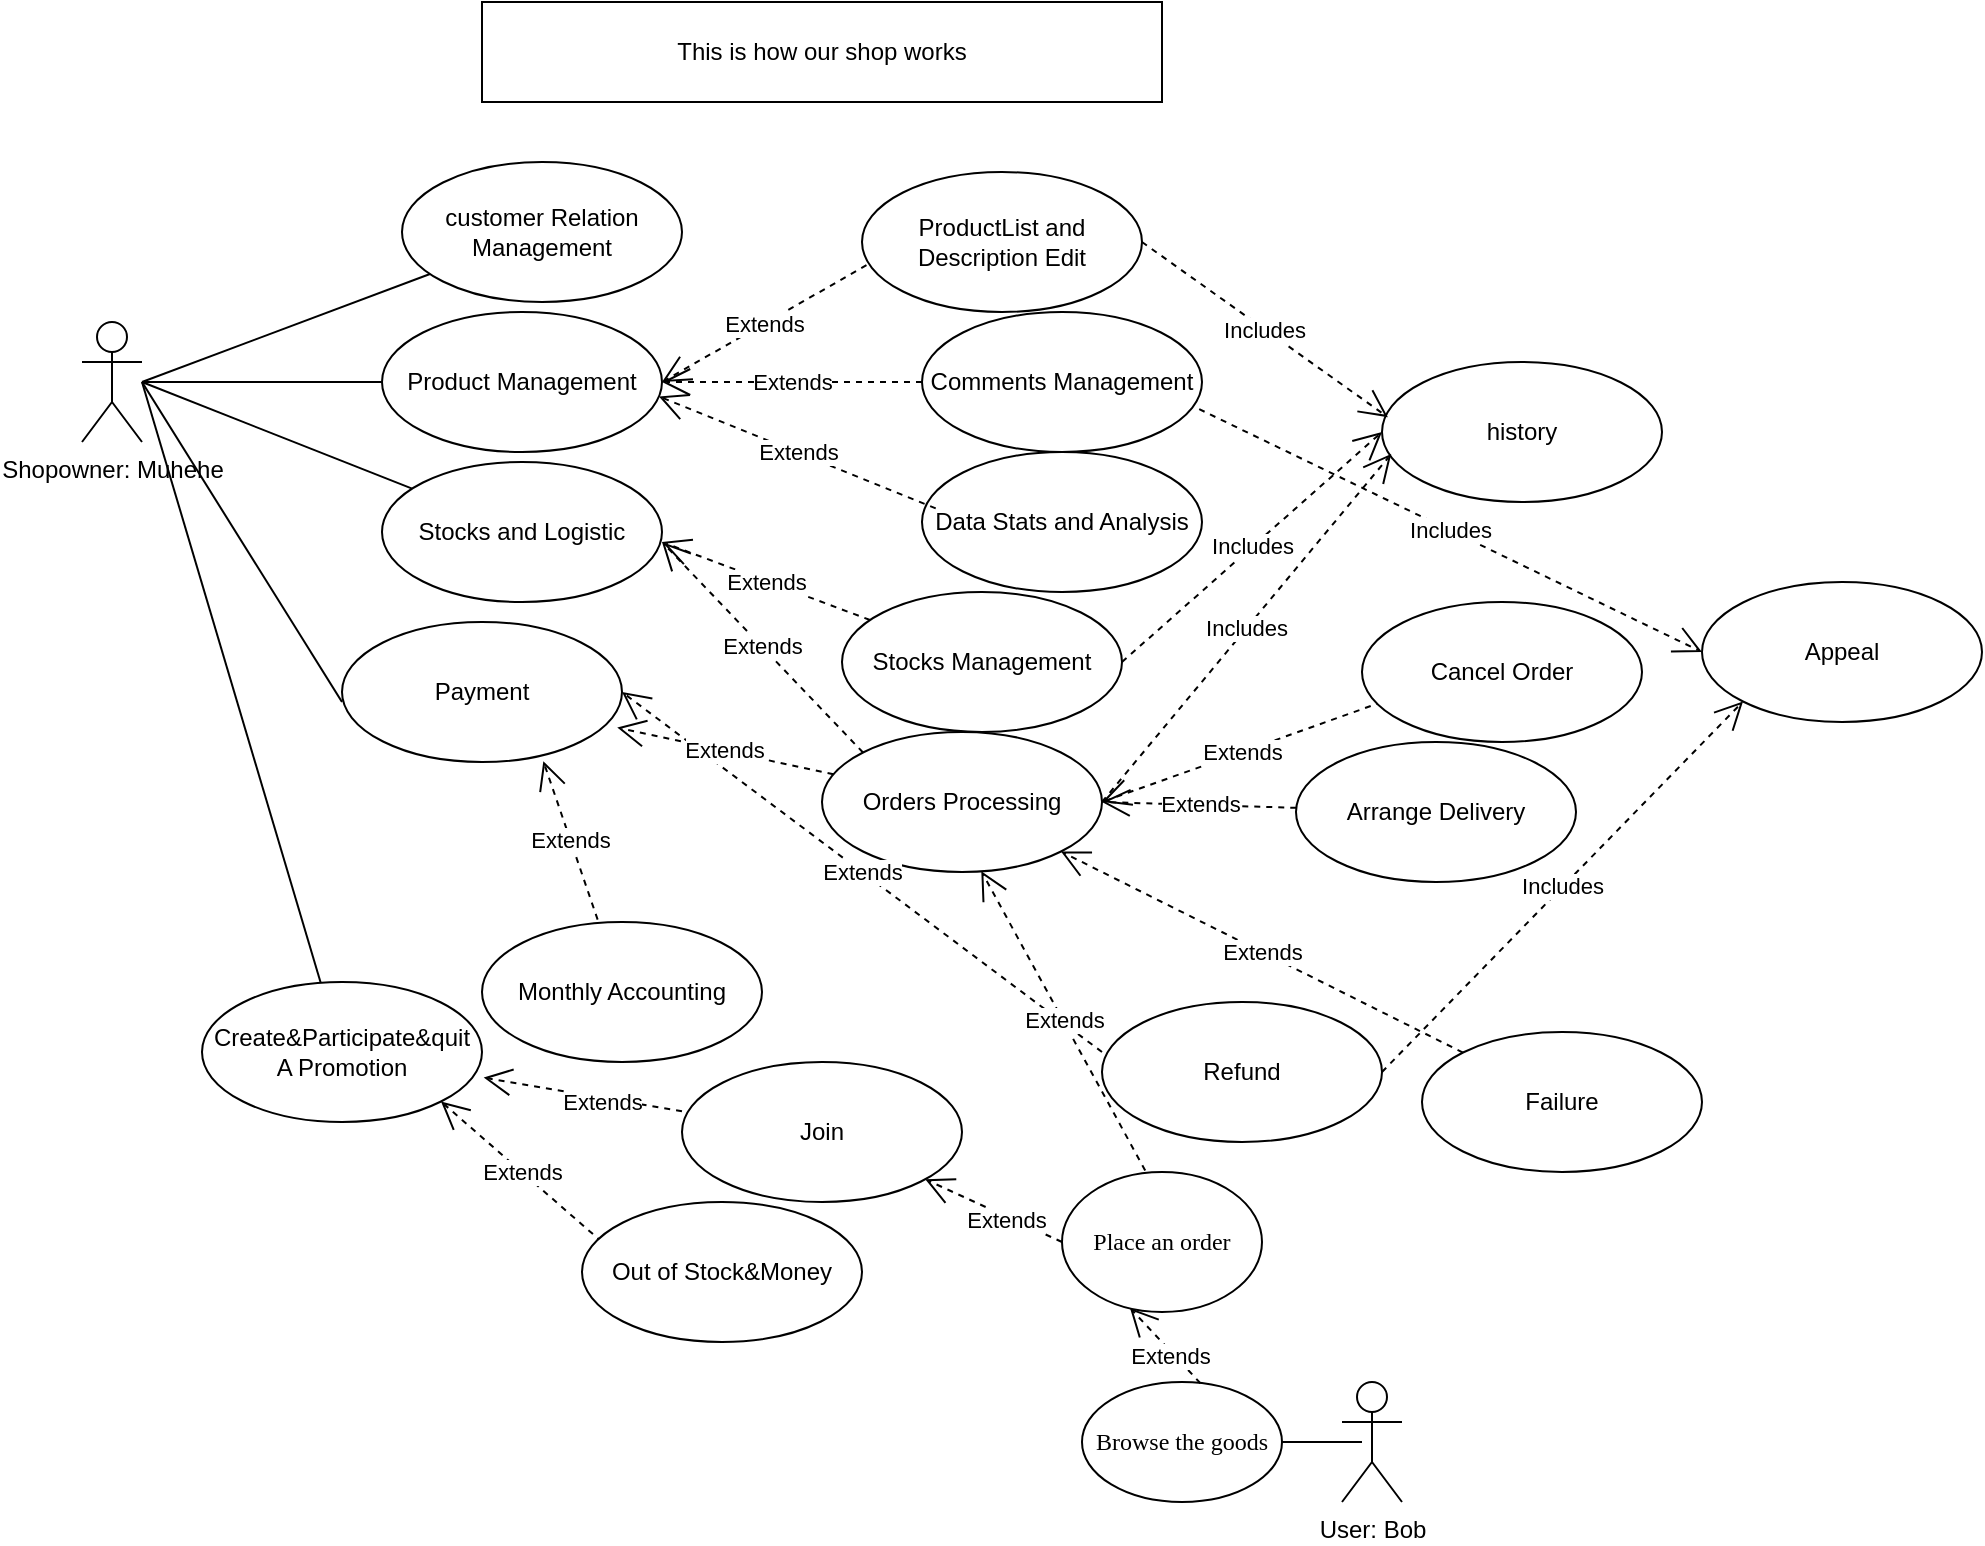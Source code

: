 <?xml version="1.0" encoding="UTF-8"?>
<mxfile version="28.2.3" pages="2">
  <diagram name="第 1 页" id="1vujW_4SudDqKDuMUbj3">
    <mxGraphModel dx="938" dy="666" grid="1" gridSize="10" guides="1" tooltips="1" connect="1" arrows="1" fold="1" page="1" pageScale="1" pageWidth="827" pageHeight="1169" math="0" shadow="0">
      <root>
        <mxCell id="0" />
        <mxCell id="1" parent="0" />
        <mxCell id="YBkzplvRWndX2prBPd3J-1" value="Shopowner: Muhehe" style="shape=umlActor;verticalLabelPosition=bottom;verticalAlign=top;html=1;outlineConnect=0;" parent="1" vertex="1">
          <mxGeometry x="80" y="160" width="30" height="60" as="geometry" />
        </mxCell>
        <mxCell id="YBkzplvRWndX2prBPd3J-2" value="" style="endArrow=none;html=1;rounded=0;" parent="1" source="YBkzplvRWndX2prBPd3J-1" edge="1">
          <mxGeometry width="50" height="50" relative="1" as="geometry">
            <mxPoint x="390" y="340" as="sourcePoint" />
            <mxPoint x="230" y="190" as="targetPoint" />
          </mxGeometry>
        </mxCell>
        <mxCell id="YBkzplvRWndX2prBPd3J-6" value="Product Management" style="ellipse;whiteSpace=wrap;html=1;" parent="1" vertex="1">
          <mxGeometry x="230" y="155" width="140" height="70" as="geometry" />
        </mxCell>
        <mxCell id="YBkzplvRWndX2prBPd3J-8" value="ProductList and Description Edit" style="ellipse;whiteSpace=wrap;html=1;" parent="1" vertex="1">
          <mxGeometry x="470" y="85" width="140" height="70" as="geometry" />
        </mxCell>
        <mxCell id="YBkzplvRWndX2prBPd3J-10" value="Comments Management" style="ellipse;whiteSpace=wrap;html=1;" parent="1" vertex="1">
          <mxGeometry x="500" y="155" width="140" height="70" as="geometry" />
        </mxCell>
        <mxCell id="YBkzplvRWndX2prBPd3J-12" value="Data Stats and Analysis" style="ellipse;whiteSpace=wrap;html=1;" parent="1" vertex="1">
          <mxGeometry x="500" y="225" width="140" height="70" as="geometry" />
        </mxCell>
        <mxCell id="YBkzplvRWndX2prBPd3J-13" value="" style="endArrow=none;html=1;rounded=0;" parent="1" target="YBkzplvRWndX2prBPd3J-15" edge="1">
          <mxGeometry width="50" height="50" relative="1" as="geometry">
            <mxPoint x="110" y="190" as="sourcePoint" />
            <mxPoint x="240" y="290" as="targetPoint" />
          </mxGeometry>
        </mxCell>
        <mxCell id="YBkzplvRWndX2prBPd3J-15" value="customer Relation Management" style="ellipse;whiteSpace=wrap;html=1;" parent="1" vertex="1">
          <mxGeometry x="240" y="80" width="140" height="70" as="geometry" />
        </mxCell>
        <mxCell id="YBkzplvRWndX2prBPd3J-19" value="" style="endArrow=none;html=1;rounded=0;" parent="1" target="YBkzplvRWndX2prBPd3J-20" edge="1">
          <mxGeometry width="50" height="50" relative="1" as="geometry">
            <mxPoint x="110" y="190" as="sourcePoint" />
            <mxPoint x="230" y="300" as="targetPoint" />
          </mxGeometry>
        </mxCell>
        <mxCell id="YBkzplvRWndX2prBPd3J-20" value="Stocks and Logistic" style="ellipse;whiteSpace=wrap;html=1;" parent="1" vertex="1">
          <mxGeometry x="230" y="230" width="140" height="70" as="geometry" />
        </mxCell>
        <mxCell id="YBkzplvRWndX2prBPd3J-23" value="Stocks Management" style="ellipse;whiteSpace=wrap;html=1;" parent="1" vertex="1">
          <mxGeometry x="460" y="295" width="140" height="70" as="geometry" />
        </mxCell>
        <mxCell id="YBkzplvRWndX2prBPd3J-25" value="Orders Processing" style="ellipse;whiteSpace=wrap;html=1;" parent="1" vertex="1">
          <mxGeometry x="450" y="365" width="140" height="70" as="geometry" />
        </mxCell>
        <mxCell id="YBkzplvRWndX2prBPd3J-26" value="Extends" style="endArrow=open;endSize=12;dashed=1;html=1;rounded=0;entryX=1;entryY=0.5;entryDx=0;entryDy=0;" parent="1" target="YBkzplvRWndX2prBPd3J-25" edge="1">
          <mxGeometry width="160" relative="1" as="geometry">
            <mxPoint x="730" y="350" as="sourcePoint" />
            <mxPoint x="770" y="370" as="targetPoint" />
          </mxGeometry>
        </mxCell>
        <mxCell id="YBkzplvRWndX2prBPd3J-27" value="Cancel Order" style="ellipse;whiteSpace=wrap;html=1;" parent="1" vertex="1">
          <mxGeometry x="720" y="300" width="140" height="70" as="geometry" />
        </mxCell>
        <mxCell id="YBkzplvRWndX2prBPd3J-29" value="Arrange Delivery" style="ellipse;whiteSpace=wrap;html=1;" parent="1" vertex="1">
          <mxGeometry x="687" y="370" width="140" height="70" as="geometry" />
        </mxCell>
        <mxCell id="YBkzplvRWndX2prBPd3J-30" value="Payment" style="ellipse;whiteSpace=wrap;html=1;" parent="1" vertex="1">
          <mxGeometry x="210" y="310" width="140" height="70" as="geometry" />
        </mxCell>
        <mxCell id="YBkzplvRWndX2prBPd3J-31" value="" style="endArrow=none;html=1;rounded=0;" parent="1" edge="1">
          <mxGeometry width="50" height="50" relative="1" as="geometry">
            <mxPoint x="110" y="190" as="sourcePoint" />
            <mxPoint x="210" y="350" as="targetPoint" />
          </mxGeometry>
        </mxCell>
        <mxCell id="YBkzplvRWndX2prBPd3J-35" value="Refund" style="ellipse;whiteSpace=wrap;html=1;" parent="1" vertex="1">
          <mxGeometry x="590" y="500" width="140" height="70" as="geometry" />
        </mxCell>
        <mxCell id="YBkzplvRWndX2prBPd3J-36" value="" style="endArrow=none;html=1;rounded=0;entryX=0.43;entryY=0.046;entryDx=0;entryDy=0;entryPerimeter=0;" parent="1" target="YBkzplvRWndX2prBPd3J-38" edge="1">
          <mxGeometry width="50" height="50" relative="1" as="geometry">
            <mxPoint x="110" y="190" as="sourcePoint" />
            <mxPoint x="199.356" y="480.407" as="targetPoint" />
          </mxGeometry>
        </mxCell>
        <mxCell id="YBkzplvRWndX2prBPd3J-38" value="Create&amp;amp;Participate&amp;amp;quit A Promotion" style="ellipse;whiteSpace=wrap;html=1;" parent="1" vertex="1">
          <mxGeometry x="140" y="490" width="140" height="70" as="geometry" />
        </mxCell>
        <mxCell id="YBkzplvRWndX2prBPd3J-42" value="history" style="ellipse;whiteSpace=wrap;html=1;" parent="1" vertex="1">
          <mxGeometry x="730" y="180" width="140" height="70" as="geometry" />
        </mxCell>
        <mxCell id="YBkzplvRWndX2prBPd3J-43" value="Extends" style="endArrow=open;endSize=12;dashed=1;html=1;rounded=0;entryX=0.719;entryY=0.994;entryDx=0;entryDy=0;entryPerimeter=0;exitX=0.413;exitY=-0.017;exitDx=0;exitDy=0;exitPerimeter=0;" parent="1" source="YBkzplvRWndX2prBPd3J-44" target="YBkzplvRWndX2prBPd3J-30" edge="1">
          <mxGeometry width="160" relative="1" as="geometry">
            <mxPoint x="360" y="450" as="sourcePoint" />
            <mxPoint x="360" y="540" as="targetPoint" />
          </mxGeometry>
        </mxCell>
        <mxCell id="YBkzplvRWndX2prBPd3J-44" value="Monthly Accounting" style="ellipse;whiteSpace=wrap;html=1;" parent="1" vertex="1">
          <mxGeometry x="280" y="460" width="140" height="70" as="geometry" />
        </mxCell>
        <mxCell id="YBkzplvRWndX2prBPd3J-45" value="Extends" style="endArrow=open;endSize=12;dashed=1;html=1;rounded=0;exitX=0;exitY=0.357;exitDx=0;exitDy=0;exitPerimeter=0;" parent="1" source="YBkzplvRWndX2prBPd3J-35" edge="1">
          <mxGeometry width="160" relative="1" as="geometry">
            <mxPoint x="489" y="450" as="sourcePoint" />
            <mxPoint x="350" y="345" as="targetPoint" />
          </mxGeometry>
        </mxCell>
        <mxCell id="YBkzplvRWndX2prBPd3J-47" value="Extends" style="endArrow=open;endSize=12;dashed=1;html=1;rounded=0;entryX=1;entryY=0.5;entryDx=0;entryDy=0;" parent="1" source="YBkzplvRWndX2prBPd3J-29" target="YBkzplvRWndX2prBPd3J-25" edge="1">
          <mxGeometry width="160" relative="1" as="geometry">
            <mxPoint x="779" y="470" as="sourcePoint" />
            <mxPoint x="660" y="450" as="targetPoint" />
          </mxGeometry>
        </mxCell>
        <mxCell id="YBkzplvRWndX2prBPd3J-48" value="Extends" style="endArrow=open;endSize=12;dashed=1;html=1;rounded=0;exitX=0;exitY=0;exitDx=0;exitDy=0;" parent="1" source="YBkzplvRWndX2prBPd3J-25" edge="1">
          <mxGeometry width="160" relative="1" as="geometry">
            <mxPoint x="559" y="370" as="sourcePoint" />
            <mxPoint x="370" y="270" as="targetPoint" />
          </mxGeometry>
        </mxCell>
        <mxCell id="YBkzplvRWndX2prBPd3J-49" value="Extends" style="endArrow=open;endSize=12;dashed=1;html=1;rounded=0;" parent="1" source="YBkzplvRWndX2prBPd3J-23" edge="1">
          <mxGeometry width="160" relative="1" as="geometry">
            <mxPoint x="569" y="320" as="sourcePoint" />
            <mxPoint x="370" y="270" as="targetPoint" />
          </mxGeometry>
        </mxCell>
        <mxCell id="YBkzplvRWndX2prBPd3J-51" value="Extends" style="endArrow=open;endSize=12;dashed=1;html=1;rounded=0;exitX=0;exitY=0.5;exitDx=0;exitDy=0;" parent="1" source="YBkzplvRWndX2prBPd3J-10" edge="1">
          <mxGeometry width="160" relative="1" as="geometry">
            <mxPoint x="579" y="210" as="sourcePoint" />
            <mxPoint x="370" y="190" as="targetPoint" />
          </mxGeometry>
        </mxCell>
        <mxCell id="YBkzplvRWndX2prBPd3J-52" value="Extends" style="endArrow=open;endSize=12;dashed=1;html=1;rounded=0;entryX=1;entryY=0.5;entryDx=0;entryDy=0;exitX=0.016;exitY=0.666;exitDx=0;exitDy=0;exitPerimeter=0;" parent="1" source="YBkzplvRWndX2prBPd3J-8" target="YBkzplvRWndX2prBPd3J-6" edge="1">
          <mxGeometry width="160" relative="1" as="geometry">
            <mxPoint x="569" y="160" as="sourcePoint" />
            <mxPoint x="450" y="140" as="targetPoint" />
          </mxGeometry>
        </mxCell>
        <mxCell id="YBkzplvRWndX2prBPd3J-54" value="Includes" style="endArrow=open;endSize=12;dashed=1;html=1;rounded=0;entryX=0.021;entryY=0.394;entryDx=0;entryDy=0;entryPerimeter=0;exitX=1;exitY=0.5;exitDx=0;exitDy=0;" parent="1" source="YBkzplvRWndX2prBPd3J-8" target="YBkzplvRWndX2prBPd3J-42" edge="1">
          <mxGeometry width="160" relative="1" as="geometry">
            <mxPoint x="660" y="200" as="sourcePoint" />
            <mxPoint x="570" y="260" as="targetPoint" />
          </mxGeometry>
        </mxCell>
        <mxCell id="YBkzplvRWndX2prBPd3J-55" value="Includes" style="endArrow=open;endSize=12;dashed=1;html=1;rounded=0;entryX=0;entryY=0.5;entryDx=0;entryDy=0;exitX=1;exitY=0.5;exitDx=0;exitDy=0;" parent="1" source="YBkzplvRWndX2prBPd3J-23" target="YBkzplvRWndX2prBPd3J-42" edge="1">
          <mxGeometry width="160" relative="1" as="geometry">
            <mxPoint x="700" y="240" as="sourcePoint" />
            <mxPoint x="823" y="328" as="targetPoint" />
          </mxGeometry>
        </mxCell>
        <mxCell id="YBkzplvRWndX2prBPd3J-56" value="Includes" style="endArrow=open;endSize=12;dashed=1;html=1;rounded=0;entryX=0.033;entryY=0.657;entryDx=0;entryDy=0;entryPerimeter=0;" parent="1" target="YBkzplvRWndX2prBPd3J-42" edge="1">
          <mxGeometry width="160" relative="1" as="geometry">
            <mxPoint x="590" y="400" as="sourcePoint" />
            <mxPoint x="803" y="398" as="targetPoint" />
          </mxGeometry>
        </mxCell>
        <mxCell id="YBkzplvRWndX2prBPd3J-57" value="Extends" style="endArrow=open;endSize=12;dashed=1;html=1;rounded=0;entryX=1;entryY=1;entryDx=0;entryDy=0;" parent="1" target="YBkzplvRWndX2prBPd3J-38" edge="1">
          <mxGeometry width="160" relative="1" as="geometry">
            <mxPoint x="340" y="620" as="sourcePoint" />
            <mxPoint x="300" y="660" as="targetPoint" />
          </mxGeometry>
        </mxCell>
        <mxCell id="YBkzplvRWndX2prBPd3J-58" value="Out of Stock&amp;amp;Money" style="ellipse;whiteSpace=wrap;html=1;" parent="1" vertex="1">
          <mxGeometry x="330" y="600" width="140" height="70" as="geometry" />
        </mxCell>
        <mxCell id="YBkzplvRWndX2prBPd3J-59" value="Includes" style="endArrow=open;endSize=12;dashed=1;html=1;rounded=0;exitX=0.99;exitY=0.694;exitDx=0;exitDy=0;exitPerimeter=0;entryX=0;entryY=0.5;entryDx=0;entryDy=0;" parent="1" source="YBkzplvRWndX2prBPd3J-10" target="YBkzplvRWndX2prBPd3J-60" edge="1">
          <mxGeometry width="160" relative="1" as="geometry">
            <mxPoint x="620" y="540" as="sourcePoint" />
            <mxPoint x="770" y="140" as="targetPoint" />
          </mxGeometry>
        </mxCell>
        <mxCell id="YBkzplvRWndX2prBPd3J-60" value="Appeal" style="ellipse;whiteSpace=wrap;html=1;" parent="1" vertex="1">
          <mxGeometry x="890" y="290" width="140" height="70" as="geometry" />
        </mxCell>
        <mxCell id="YBkzplvRWndX2prBPd3J-61" value="Includes" style="endArrow=open;endSize=12;dashed=1;html=1;rounded=0;exitX=1;exitY=0.5;exitDx=0;exitDy=0;entryX=0;entryY=1;entryDx=0;entryDy=0;" parent="1" source="YBkzplvRWndX2prBPd3J-35" target="YBkzplvRWndX2prBPd3J-60" edge="1">
          <mxGeometry width="160" relative="1" as="geometry">
            <mxPoint x="800" y="490" as="sourcePoint" />
            <mxPoint x="1051" y="611" as="targetPoint" />
          </mxGeometry>
        </mxCell>
        <mxCell id="BvsYPhW4Xjp5xOL8YTeB-1" value="User: Bob" style="shape=umlActor;verticalLabelPosition=bottom;verticalAlign=top;html=1;" parent="1" vertex="1">
          <mxGeometry x="710" y="690" width="30" height="60" as="geometry" />
        </mxCell>
        <mxCell id="BvsYPhW4Xjp5xOL8YTeB-4" value="Browse the goods" style="ellipse;whiteSpace=wrap;html=1;fontFamily=Times New Roman;" parent="1" vertex="1">
          <mxGeometry x="580" y="690" width="100" height="60" as="geometry" />
        </mxCell>
        <mxCell id="BvsYPhW4Xjp5xOL8YTeB-6" value="Place an order" style="ellipse;whiteSpace=wrap;html=1;fontFamily=Times New Roman;" parent="1" vertex="1">
          <mxGeometry x="570" y="585" width="100" height="70" as="geometry" />
        </mxCell>
        <mxCell id="BvsYPhW4Xjp5xOL8YTeB-7" value="Extends" style="endArrow=open;endSize=12;dashed=1;html=1;rounded=0;exitX=0.416;exitY=-0.011;exitDx=0;exitDy=0;exitPerimeter=0;entryX=0.569;entryY=0.994;entryDx=0;entryDy=0;entryPerimeter=0;" parent="1" source="BvsYPhW4Xjp5xOL8YTeB-6" target="YBkzplvRWndX2prBPd3J-25" edge="1">
          <mxGeometry width="160" relative="1" as="geometry">
            <mxPoint x="920" y="820" as="sourcePoint" />
            <mxPoint x="560" y="460" as="targetPoint" />
          </mxGeometry>
        </mxCell>
        <mxCell id="BvsYPhW4Xjp5xOL8YTeB-8" value="Extends" style="endArrow=open;endSize=12;dashed=1;html=1;rounded=0;entryX=1.006;entryY=0.683;entryDx=0;entryDy=0;entryPerimeter=0;exitX=0;exitY=0.351;exitDx=0;exitDy=0;exitPerimeter=0;" parent="1" source="BvsYPhW4Xjp5xOL8YTeB-9" target="YBkzplvRWndX2prBPd3J-38" edge="1">
          <mxGeometry x="-0.201" y="2" width="160" relative="1" as="geometry">
            <mxPoint x="410" y="560" as="sourcePoint" />
            <mxPoint x="370" y="550" as="targetPoint" />
            <mxPoint as="offset" />
          </mxGeometry>
        </mxCell>
        <mxCell id="BvsYPhW4Xjp5xOL8YTeB-9" value="Join" style="ellipse;whiteSpace=wrap;html=1;" parent="1" vertex="1">
          <mxGeometry x="380" y="530" width="140" height="70" as="geometry" />
        </mxCell>
        <mxCell id="BvsYPhW4Xjp5xOL8YTeB-11" value="Extends" style="endArrow=open;endSize=12;dashed=1;html=1;rounded=0;exitX=0;exitY=0.5;exitDx=0;exitDy=0;" parent="1" source="BvsYPhW4Xjp5xOL8YTeB-6" target="BvsYPhW4Xjp5xOL8YTeB-9" edge="1">
          <mxGeometry x="-0.201" y="2" width="160" relative="1" as="geometry">
            <mxPoint x="639" y="727" as="sourcePoint" />
            <mxPoint x="540" y="710" as="targetPoint" />
            <mxPoint as="offset" />
          </mxGeometry>
        </mxCell>
        <mxCell id="BvsYPhW4Xjp5xOL8YTeB-12" value="Extends" style="endArrow=open;endSize=12;dashed=1;html=1;rounded=0;exitX=0.592;exitY=0.01;exitDx=0;exitDy=0;entryX=0.34;entryY=0.971;entryDx=0;entryDy=0;entryPerimeter=0;exitPerimeter=0;" parent="1" source="BvsYPhW4Xjp5xOL8YTeB-4" target="BvsYPhW4Xjp5xOL8YTeB-6" edge="1">
          <mxGeometry x="-0.201" y="2" width="160" relative="1" as="geometry">
            <mxPoint x="638" y="711" as="sourcePoint" />
            <mxPoint x="570" y="680" as="targetPoint" />
            <mxPoint as="offset" />
          </mxGeometry>
        </mxCell>
        <mxCell id="BvsYPhW4Xjp5xOL8YTeB-13" value="" style="line;strokeWidth=1;fillColor=none;align=left;verticalAlign=middle;spacingTop=-1;spacingLeft=3;spacingRight=3;rotatable=0;labelPosition=right;points=[];portConstraint=eastwest;strokeColor=inherit;" parent="1" vertex="1">
          <mxGeometry x="680" y="716" width="40" height="8" as="geometry" />
        </mxCell>
        <mxCell id="BvsYPhW4Xjp5xOL8YTeB-16" value="This is how our shop works" style="html=1;whiteSpace=wrap;" parent="1" vertex="1">
          <mxGeometry x="280" width="340" height="50" as="geometry" />
        </mxCell>
        <mxCell id="BvsYPhW4Xjp5xOL8YTeB-17" value="Extends" style="endArrow=open;endSize=12;dashed=1;html=1;rounded=0;exitX=0.049;exitY=0.403;exitDx=0;exitDy=0;entryX=0.989;entryY=0.603;entryDx=0;entryDy=0;entryPerimeter=0;exitPerimeter=0;" parent="1" source="YBkzplvRWndX2prBPd3J-12" target="YBkzplvRWndX2prBPd3J-6" edge="1">
          <mxGeometry width="160" relative="1" as="geometry">
            <mxPoint x="580" y="230" as="sourcePoint" />
            <mxPoint x="450" y="230" as="targetPoint" />
          </mxGeometry>
        </mxCell>
        <mxCell id="BvsYPhW4Xjp5xOL8YTeB-18" value="Extends" style="endArrow=open;endSize=12;dashed=1;html=1;rounded=0;entryX=0.983;entryY=0.754;entryDx=0;entryDy=0;entryPerimeter=0;" parent="1" source="YBkzplvRWndX2prBPd3J-25" target="YBkzplvRWndX2prBPd3J-30" edge="1">
          <mxGeometry width="160" relative="1" as="geometry">
            <mxPoint x="662" y="599" as="sourcePoint" />
            <mxPoint x="580" y="450" as="targetPoint" />
          </mxGeometry>
        </mxCell>
        <mxCell id="BvsYPhW4Xjp5xOL8YTeB-19" value="Failure" style="ellipse;whiteSpace=wrap;html=1;" parent="1" vertex="1">
          <mxGeometry x="750" y="515" width="140" height="70" as="geometry" />
        </mxCell>
        <mxCell id="BvsYPhW4Xjp5xOL8YTeB-20" value="Extends" style="endArrow=open;endSize=12;dashed=1;html=1;rounded=0;" parent="1" source="BvsYPhW4Xjp5xOL8YTeB-19" target="YBkzplvRWndX2prBPd3J-25" edge="1">
          <mxGeometry width="160" relative="1" as="geometry">
            <mxPoint x="930" y="650" as="sourcePoint" />
            <mxPoint x="690" y="470" as="targetPoint" />
          </mxGeometry>
        </mxCell>
      </root>
    </mxGraphModel>
  </diagram>
  <diagram id="inY3BccJQKcF_NaSMHBF" name="第 2 页">
    <mxGraphModel dx="1563" dy="1110" grid="1" gridSize="10" guides="1" tooltips="1" connect="1" arrows="1" fold="1" page="1" pageScale="1" pageWidth="827" pageHeight="1169" math="0" shadow="0">
      <root>
        <mxCell id="0" />
        <mxCell id="1" parent="0" />
        <mxCell id="5s3oPionguj7EZAlvk3g-1" value="shopowner Tom" style="shape=umlActor;verticalLabelPosition=bottom;verticalAlign=top;html=1;outlineConnect=0;" vertex="1" parent="1">
          <mxGeometry x="115" y="207.5" width="30" height="60" as="geometry" />
        </mxCell>
        <mxCell id="5s3oPionguj7EZAlvk3g-3" value="user Jerry&lt;div&gt;&lt;br&gt;&lt;/div&gt;" style="shape=umlActor;verticalLabelPosition=bottom;verticalAlign=top;html=1;outlineConnect=0;" vertex="1" parent="1">
          <mxGeometry x="190" y="570" width="30" height="60" as="geometry" />
        </mxCell>
        <mxCell id="5s3oPionguj7EZAlvk3g-4" value="&#xa;Manage Products&#xa;&#xa;" style="ellipse;whiteSpace=wrap;html=1;" vertex="1" parent="1">
          <mxGeometry x="245" y="192.5" width="140" height="70" as="geometry" />
        </mxCell>
        <mxCell id="5s3oPionguj7EZAlvk3g-5" value="&#xa;View Business Reports&#xa;&#xa;" style="ellipse;whiteSpace=wrap;html=1;" vertex="1" parent="1">
          <mxGeometry x="255" y="122.5" width="140" height="70" as="geometry" />
        </mxCell>
        <mxCell id="5s3oPionguj7EZAlvk3g-6" value="&#xa;Manage Orders&#xa;&#xa;" style="ellipse;whiteSpace=wrap;html=1;" vertex="1" parent="1">
          <mxGeometry x="245" y="262.5" width="140" height="70" as="geometry" />
        </mxCell>
        <mxCell id="5s3oPionguj7EZAlvk3g-7" value="&#xa;Manage Promotions&#xa;&#xa;" style="ellipse;whiteSpace=wrap;html=1;" vertex="1" parent="1">
          <mxGeometry x="245" y="337.5" width="140" height="70" as="geometry" />
        </mxCell>
        <mxCell id="5s3oPionguj7EZAlvk3g-9" value="&#xa;Manage Shopping Cart&#xa;&#xa;" style="ellipse;whiteSpace=wrap;html=1;" vertex="1" parent="1">
          <mxGeometry x="350" y="680" width="140" height="70" as="geometry" />
        </mxCell>
        <mxCell id="5s3oPionguj7EZAlvk3g-10" value="&#xa;Browse and Search Products&#xa;&#xa;" style="ellipse;whiteSpace=wrap;html=1;" vertex="1" parent="1">
          <mxGeometry x="360" y="610" width="140" height="70" as="geometry" />
        </mxCell>
        <mxCell id="5s3oPionguj7EZAlvk3g-11" value="&#xa;Place Order&#xa;&#xa;" style="ellipse;whiteSpace=wrap;html=1;" vertex="1" parent="1">
          <mxGeometry x="350" y="750" width="140" height="70" as="geometry" />
        </mxCell>
        <mxCell id="5s3oPionguj7EZAlvk3g-12" value="&#xa;Manage Account&#xa;&#xa;" style="ellipse;whiteSpace=wrap;html=1;" vertex="1" parent="1">
          <mxGeometry x="350" y="820" width="140" height="70" as="geometry" />
        </mxCell>
        <mxCell id="5s3oPionguj7EZAlvk3g-16" value="&lt;br&gt;Write Comments" style="ellipse;whiteSpace=wrap;html=1;" vertex="1" parent="1">
          <mxGeometry x="343" y="520" width="140" height="70" as="geometry" />
        </mxCell>
        <mxCell id="5s3oPionguj7EZAlvk3g-17" value="&#xa;User Login&#xa;&#xa;" style="ellipse;whiteSpace=wrap;html=1;" vertex="1" parent="1">
          <mxGeometry x="640" y="760" width="140" height="70" as="geometry" />
        </mxCell>
        <mxCell id="5s3oPionguj7EZAlvk3g-18" value="Includes" style="endArrow=open;endSize=12;dashed=1;html=1;rounded=0;exitX=0;exitY=0.5;exitDx=0;exitDy=0;entryX=1;entryY=0.5;entryDx=0;entryDy=0;" edge="1" parent="1" source="5s3oPionguj7EZAlvk3g-17" target="5s3oPionguj7EZAlvk3g-12">
          <mxGeometry x="-0.356" y="-5" width="160" relative="1" as="geometry">
            <mxPoint x="643" y="908" as="sourcePoint" />
            <mxPoint x="520" y="820" as="targetPoint" />
            <mxPoint y="1" as="offset" />
          </mxGeometry>
        </mxCell>
        <mxCell id="5s3oPionguj7EZAlvk3g-19" value="Includes" style="endArrow=open;endSize=12;dashed=1;html=1;rounded=0;entryX=1;entryY=0.5;entryDx=0;entryDy=0;exitX=0;exitY=0;exitDx=0;exitDy=0;" edge="1" parent="1" source="5s3oPionguj7EZAlvk3g-17" target="5s3oPionguj7EZAlvk3g-11">
          <mxGeometry width="160" relative="1" as="geometry">
            <mxPoint x="663" y="878" as="sourcePoint" />
            <mxPoint x="540" y="790" as="targetPoint" />
          </mxGeometry>
        </mxCell>
        <mxCell id="5s3oPionguj7EZAlvk3g-20" value="&#xa;Make Payment&#xa;&#xa;" style="ellipse;whiteSpace=wrap;html=1;" vertex="1" parent="1">
          <mxGeometry x="630" y="830" width="140" height="70" as="geometry" />
        </mxCell>
        <mxCell id="5s3oPionguj7EZAlvk3g-21" value="&#xa;Confirm Shipping Address&#xa;&#xa;" style="ellipse;whiteSpace=wrap;html=1;" vertex="1" parent="1">
          <mxGeometry x="640" y="680" width="140" height="70" as="geometry" />
        </mxCell>
        <mxCell id="5s3oPionguj7EZAlvk3g-22" value="Includes" style="endArrow=open;endSize=12;dashed=1;html=1;rounded=0;entryX=1;entryY=0.5;entryDx=0;entryDy=0;exitX=0;exitY=0.5;exitDx=0;exitDy=0;" edge="1" parent="1" source="5s3oPionguj7EZAlvk3g-20" target="5s3oPionguj7EZAlvk3g-11">
          <mxGeometry x="-0.477" y="7" width="160" relative="1" as="geometry">
            <mxPoint x="646" y="675" as="sourcePoint" />
            <mxPoint x="530" y="580" as="targetPoint" />
            <mxPoint x="1" as="offset" />
          </mxGeometry>
        </mxCell>
        <mxCell id="5s3oPionguj7EZAlvk3g-23" value="Includes" style="endArrow=open;endSize=12;dashed=1;html=1;rounded=0;entryX=1;entryY=0.5;entryDx=0;entryDy=0;exitX=0;exitY=0.5;exitDx=0;exitDy=0;" edge="1" parent="1" source="5s3oPionguj7EZAlvk3g-21" target="5s3oPionguj7EZAlvk3g-11">
          <mxGeometry width="160" relative="1" as="geometry">
            <mxPoint x="646" y="675" as="sourcePoint" />
            <mxPoint x="530" y="580" as="targetPoint" />
          </mxGeometry>
        </mxCell>
        <mxCell id="5s3oPionguj7EZAlvk3g-24" value="&#xa;Select Shipping Method&#xa;&#xa;" style="ellipse;whiteSpace=wrap;html=1;" vertex="1" parent="1">
          <mxGeometry x="640" y="500" width="140" height="70" as="geometry" />
        </mxCell>
        <mxCell id="5s3oPionguj7EZAlvk3g-25" value="&#xa;Apply Coupon&#xa;&#xa;" style="ellipse;whiteSpace=wrap;html=1;" vertex="1" parent="1">
          <mxGeometry x="650" y="600" width="140" height="70" as="geometry" />
        </mxCell>
        <mxCell id="5s3oPionguj7EZAlvk3g-27" value="Extends&lt;div&gt;User clicks the &quot;Change Shipping Method&quot; option&lt;/div&gt;" style="endArrow=open;endSize=12;dashed=1;html=1;rounded=0;entryX=0.986;entryY=0.381;entryDx=0;entryDy=0;entryPerimeter=0;" edge="1" parent="1" source="5s3oPionguj7EZAlvk3g-24" target="5s3oPionguj7EZAlvk3g-11">
          <mxGeometry x="-0.686" y="-14" width="160" relative="1" as="geometry">
            <mxPoint x="674" y="629" as="sourcePoint" />
            <mxPoint x="570" y="590" as="targetPoint" />
            <mxPoint x="-1" as="offset" />
            <Array as="points" />
          </mxGeometry>
        </mxCell>
        <mxCell id="5s3oPionguj7EZAlvk3g-28" value="VIP user Smith" style="shape=umlActor;verticalLabelPosition=bottom;verticalAlign=top;html=1;outlineConnect=0;" vertex="1" parent="1">
          <mxGeometry x="85" y="570" width="30" height="60" as="geometry" />
        </mxCell>
        <mxCell id="5s3oPionguj7EZAlvk3g-32" value="" style="endArrow=classic;html=1;rounded=0;exitX=0.5;exitY=0.5;exitDx=0;exitDy=0;exitPerimeter=0;entryX=0.5;entryY=0.5;entryDx=0;entryDy=0;entryPerimeter=0;" edge="1" parent="1" source="5s3oPionguj7EZAlvk3g-28" target="5s3oPionguj7EZAlvk3g-3">
          <mxGeometry width="50" height="50" relative="1" as="geometry">
            <mxPoint x="645" y="640" as="sourcePoint" />
            <mxPoint x="695" y="590" as="targetPoint" />
          </mxGeometry>
        </mxCell>
        <mxCell id="5s3oPionguj7EZAlvk3g-35" value="&lt;br&gt;Access VIP Service&lt;div&gt;&lt;br/&gt;&lt;/div&gt;" style="ellipse;whiteSpace=wrap;html=1;" vertex="1" parent="1">
          <mxGeometry x="40" y="670" width="120" height="80" as="geometry" />
        </mxCell>
        <mxCell id="5s3oPionguj7EZAlvk3g-37" value="" style="endArrow=none;html=1;rounded=0;entryX=0.5;entryY=0.5;entryDx=0;entryDy=0;entryPerimeter=0;" edge="1" parent="1" source="5s3oPionguj7EZAlvk3g-5" target="5s3oPionguj7EZAlvk3g-1">
          <mxGeometry width="50" height="50" relative="1" as="geometry">
            <mxPoint x="375" y="437.5" as="sourcePoint" />
            <mxPoint x="425" y="387.5" as="targetPoint" />
          </mxGeometry>
        </mxCell>
        <mxCell id="5s3oPionguj7EZAlvk3g-39" value="" style="endArrow=none;html=1;rounded=0;entryX=0.5;entryY=0.5;entryDx=0;entryDy=0;entryPerimeter=0;exitX=0;exitY=0.5;exitDx=0;exitDy=0;" edge="1" parent="1" source="5s3oPionguj7EZAlvk3g-4" target="5s3oPionguj7EZAlvk3g-1">
          <mxGeometry width="50" height="50" relative="1" as="geometry">
            <mxPoint x="266" y="167.5" as="sourcePoint" />
            <mxPoint x="140" y="177.5" as="targetPoint" />
          </mxGeometry>
        </mxCell>
        <mxCell id="5s3oPionguj7EZAlvk3g-40" value="" style="endArrow=none;html=1;rounded=0;entryX=0.5;entryY=0.5;entryDx=0;entryDy=0;entryPerimeter=0;exitX=0;exitY=0.5;exitDx=0;exitDy=0;" edge="1" parent="1" source="5s3oPionguj7EZAlvk3g-6" target="5s3oPionguj7EZAlvk3g-1">
          <mxGeometry width="50" height="50" relative="1" as="geometry">
            <mxPoint x="255" y="237.5" as="sourcePoint" />
            <mxPoint x="140" y="177.5" as="targetPoint" />
          </mxGeometry>
        </mxCell>
        <mxCell id="5s3oPionguj7EZAlvk3g-41" value="" style="endArrow=none;html=1;rounded=0;entryX=0.5;entryY=0.5;entryDx=0;entryDy=0;entryPerimeter=0;exitX=0;exitY=0.5;exitDx=0;exitDy=0;" edge="1" parent="1" source="5s3oPionguj7EZAlvk3g-7" target="5s3oPionguj7EZAlvk3g-1">
          <mxGeometry width="50" height="50" relative="1" as="geometry">
            <mxPoint x="255" y="312.5" as="sourcePoint" />
            <mxPoint x="140" y="177.5" as="targetPoint" />
          </mxGeometry>
        </mxCell>
        <mxCell id="5s3oPionguj7EZAlvk3g-42" value="" style="endArrow=none;html=1;rounded=0;exitX=0.5;exitY=0.5;exitDx=0;exitDy=0;exitPerimeter=0;entryX=0;entryY=0.5;entryDx=0;entryDy=0;" edge="1" parent="1" source="5s3oPionguj7EZAlvk3g-3" target="5s3oPionguj7EZAlvk3g-10">
          <mxGeometry width="50" height="50" relative="1" as="geometry">
            <mxPoint x="430" y="380" as="sourcePoint" />
            <mxPoint x="480" y="330" as="targetPoint" />
          </mxGeometry>
        </mxCell>
        <mxCell id="5s3oPionguj7EZAlvk3g-43" value="" style="endArrow=none;html=1;rounded=0;exitX=0.5;exitY=0.5;exitDx=0;exitDy=0;exitPerimeter=0;entryX=0;entryY=0.5;entryDx=0;entryDy=0;" edge="1" parent="1" source="5s3oPionguj7EZAlvk3g-3" target="5s3oPionguj7EZAlvk3g-9">
          <mxGeometry width="50" height="50" relative="1" as="geometry">
            <mxPoint x="200" y="440" as="sourcePoint" />
            <mxPoint x="370" y="295" as="targetPoint" />
          </mxGeometry>
        </mxCell>
        <mxCell id="5s3oPionguj7EZAlvk3g-44" value="" style="endArrow=none;html=1;rounded=0;exitX=0.5;exitY=0.5;exitDx=0;exitDy=0;exitPerimeter=0;entryX=0;entryY=0.5;entryDx=0;entryDy=0;" edge="1" parent="1" source="5s3oPionguj7EZAlvk3g-3" target="5s3oPionguj7EZAlvk3g-11">
          <mxGeometry width="50" height="50" relative="1" as="geometry">
            <mxPoint x="200" y="440" as="sourcePoint" />
            <mxPoint x="360" y="370" as="targetPoint" />
          </mxGeometry>
        </mxCell>
        <mxCell id="5s3oPionguj7EZAlvk3g-45" value="" style="endArrow=none;html=1;rounded=0;exitX=0.5;exitY=0.5;exitDx=0;exitDy=0;exitPerimeter=0;entryX=0;entryY=0.5;entryDx=0;entryDy=0;" edge="1" parent="1" source="5s3oPionguj7EZAlvk3g-3" target="5s3oPionguj7EZAlvk3g-12">
          <mxGeometry width="50" height="50" relative="1" as="geometry">
            <mxPoint x="200" y="440" as="sourcePoint" />
            <mxPoint x="360" y="445" as="targetPoint" />
          </mxGeometry>
        </mxCell>
        <mxCell id="5s3oPionguj7EZAlvk3g-46" value="" style="endArrow=none;html=1;rounded=0;exitX=0.5;exitY=0.5;exitDx=0;exitDy=0;exitPerimeter=0;entryX=0;entryY=0.5;entryDx=0;entryDy=0;" edge="1" parent="1" source="5s3oPionguj7EZAlvk3g-3" target="5s3oPionguj7EZAlvk3g-16">
          <mxGeometry width="50" height="50" relative="1" as="geometry">
            <mxPoint x="200" y="440" as="sourcePoint" />
            <mxPoint x="360" y="515" as="targetPoint" />
          </mxGeometry>
        </mxCell>
        <mxCell id="5s3oPionguj7EZAlvk3g-47" value="" style="endArrow=none;html=1;rounded=0;entryX=0.5;entryY=0.5;entryDx=0;entryDy=0;entryPerimeter=0;exitX=0.5;exitY=0;exitDx=0;exitDy=0;" edge="1" parent="1" source="5s3oPionguj7EZAlvk3g-35" target="5s3oPionguj7EZAlvk3g-28">
          <mxGeometry width="50" height="50" relative="1" as="geometry">
            <mxPoint x="65" y="680" as="sourcePoint" />
            <mxPoint x="115" y="630" as="targetPoint" />
          </mxGeometry>
        </mxCell>
        <mxCell id="5s3oPionguj7EZAlvk3g-48" value="Extends&lt;div&gt;User enters a valid coupon code&lt;/div&gt;" style="endArrow=open;endSize=12;dashed=1;html=1;rounded=0;exitX=0;exitY=0.5;exitDx=0;exitDy=0;" edge="1" parent="1" source="5s3oPionguj7EZAlvk3g-25">
          <mxGeometry x="-0.585" y="-6" width="160" relative="1" as="geometry">
            <mxPoint x="612" y="687" as="sourcePoint" />
            <mxPoint x="490" y="790" as="targetPoint" />
            <mxPoint as="offset" />
          </mxGeometry>
        </mxCell>
        <mxCell id="5s3oPionguj7EZAlvk3g-50" value="System Administrator Tim" style="shape=umlActor;verticalLabelPosition=bottom;verticalAlign=top;html=1;outlineConnect=0;" vertex="1" parent="1">
          <mxGeometry x="398" y="260" width="30" height="60" as="geometry" />
        </mxCell>
        <mxCell id="5s3oPionguj7EZAlvk3g-51" value="&#xa;Monitor for Fraudulent Activity&#xa;&#xa;" style="ellipse;whiteSpace=wrap;html=1;" vertex="1" parent="1">
          <mxGeometry x="510" y="350" width="140" height="70" as="geometry" />
        </mxCell>
        <mxCell id="5s3oPionguj7EZAlvk3g-52" value="&#xa;Manage Platform Commission Rules&#xa;&#xa;" style="ellipse;whiteSpace=wrap;html=1;" vertex="1" parent="1">
          <mxGeometry x="510" y="270" width="140" height="70" as="geometry" />
        </mxCell>
        <mxCell id="5s3oPionguj7EZAlvk3g-53" value="" style="endArrow=none;html=1;rounded=0;entryX=0;entryY=0.5;entryDx=0;entryDy=0;exitX=0.5;exitY=0.5;exitDx=0;exitDy=0;exitPerimeter=0;" edge="1" parent="1" source="5s3oPionguj7EZAlvk3g-50" target="5s3oPionguj7EZAlvk3g-51">
          <mxGeometry width="50" height="50" relative="1" as="geometry">
            <mxPoint x="483" y="355" as="sourcePoint" />
            <mxPoint x="533" y="305" as="targetPoint" />
          </mxGeometry>
        </mxCell>
        <mxCell id="5s3oPionguj7EZAlvk3g-54" value="" style="endArrow=none;html=1;rounded=0;entryX=0;entryY=0.5;entryDx=0;entryDy=0;exitX=0.5;exitY=0.5;exitDx=0;exitDy=0;exitPerimeter=0;" edge="1" parent="1" source="5s3oPionguj7EZAlvk3g-50" target="5s3oPionguj7EZAlvk3g-52">
          <mxGeometry width="50" height="50" relative="1" as="geometry">
            <mxPoint x="438" y="350" as="sourcePoint" />
            <mxPoint x="553" y="285" as="targetPoint" />
          </mxGeometry>
        </mxCell>
        <mxCell id="5s3oPionguj7EZAlvk3g-55" value="" style="endArrow=none;html=1;rounded=0;exitX=0;exitY=0.5;exitDx=0;exitDy=0;" edge="1" source="5s3oPionguj7EZAlvk3g-56" parent="1" target="5s3oPionguj7EZAlvk3g-1">
          <mxGeometry width="50" height="50" relative="1" as="geometry">
            <mxPoint x="255" y="382.5" as="sourcePoint" />
            <mxPoint x="130" y="307.5" as="targetPoint" />
          </mxGeometry>
        </mxCell>
        <mxCell id="5s3oPionguj7EZAlvk3g-56" value="Manage Comments" style="ellipse;whiteSpace=wrap;html=1;" vertex="1" parent="1">
          <mxGeometry x="245" y="407.5" width="140" height="70" as="geometry" />
        </mxCell>
        <mxCell id="5s3oPionguj7EZAlvk3g-57" value="Logistics Provider Simon" style="shape=umlActor;verticalLabelPosition=bottom;verticalAlign=top;html=1;outlineConnect=0;" vertex="1" parent="1">
          <mxGeometry x="710" y="270" width="30" height="60" as="geometry" />
        </mxCell>
        <mxCell id="5s3oPionguj7EZAlvk3g-66" value="Extends" style="endArrow=open;endSize=12;dashed=1;html=1;rounded=0;exitX=0.5;exitY=0;exitDx=0;exitDy=0;entryX=0.5;entryY=1;entryDx=0;entryDy=0;" edge="1" parent="1" source="5s3oPionguj7EZAlvk3g-16" target="5s3oPionguj7EZAlvk3g-56">
          <mxGeometry x="-0.147" y="-6" width="160" relative="1" as="geometry">
            <mxPoint x="460" y="455" as="sourcePoint" />
            <mxPoint x="310" y="450" as="targetPoint" />
            <mxPoint as="offset" />
          </mxGeometry>
        </mxCell>
        <mxCell id="5s3oPionguj7EZAlvk3g-68" value="Confirm Shipping Method" style="ellipse;whiteSpace=wrap;html=1;" vertex="1" parent="1">
          <mxGeometry x="665" y="370" width="120" height="80" as="geometry" />
        </mxCell>
        <mxCell id="5s3oPionguj7EZAlvk3g-69" value="" style="endArrow=none;html=1;rounded=0;entryX=0.5;entryY=0;entryDx=0;entryDy=0;exitX=0.5;exitY=0.5;exitDx=0;exitDy=0;exitPerimeter=0;" edge="1" parent="1" source="5s3oPionguj7EZAlvk3g-57" target="5s3oPionguj7EZAlvk3g-68">
          <mxGeometry width="50" height="50" relative="1" as="geometry">
            <mxPoint x="960" y="420" as="sourcePoint" />
            <mxPoint x="960" y="430" as="targetPoint" />
          </mxGeometry>
        </mxCell>
        <mxCell id="5s3oPionguj7EZAlvk3g-70" value="Extends" style="endArrow=open;endSize=12;dashed=1;html=1;rounded=0;entryX=0.5;entryY=1;entryDx=0;entryDy=0;exitX=1;exitY=0.5;exitDx=0;exitDy=0;" edge="1" parent="1" source="5s3oPionguj7EZAlvk3g-16" target="5s3oPionguj7EZAlvk3g-51">
          <mxGeometry x="-0.147" y="-6" width="160" relative="1" as="geometry">
            <mxPoint x="570" y="510" as="sourcePoint" />
            <mxPoint x="480" y="460" as="targetPoint" />
            <mxPoint as="offset" />
          </mxGeometry>
        </mxCell>
        <mxCell id="5s3oPionguj7EZAlvk3g-71" value="Extends" style="endArrow=open;endSize=12;dashed=1;html=1;rounded=0;entryX=0.065;entryY=0.693;entryDx=0;entryDy=0;exitX=1;exitY=0.5;exitDx=0;exitDy=0;entryPerimeter=0;" edge="1" parent="1" source="5s3oPionguj7EZAlvk3g-56" target="5s3oPionguj7EZAlvk3g-51">
          <mxGeometry x="-0.147" y="-6" width="160" relative="1" as="geometry">
            <mxPoint x="400" y="565" as="sourcePoint" />
            <mxPoint x="480" y="410" as="targetPoint" />
            <mxPoint as="offset" />
          </mxGeometry>
        </mxCell>
        <mxCell id="5s3oPionguj7EZAlvk3g-73" value="Extends" style="endArrow=open;endSize=12;dashed=1;html=1;rounded=0;entryX=0.411;entryY=0.999;entryDx=0;entryDy=0;exitX=0.5;exitY=0;exitDx=0;exitDy=0;entryPerimeter=0;" edge="1" parent="1" source="5s3oPionguj7EZAlvk3g-24" target="5s3oPionguj7EZAlvk3g-68">
          <mxGeometry x="-0.147" y="-6" width="160" relative="1" as="geometry">
            <mxPoint x="610" y="635" as="sourcePoint" />
            <mxPoint x="690" y="480" as="targetPoint" />
            <mxPoint as="offset" />
          </mxGeometry>
        </mxCell>
        <mxCell id="5s3oPionguj7EZAlvk3g-74" value="Payment Gateway&amp;nbsp;" style="shape=umlActor;verticalLabelPosition=bottom;verticalAlign=top;html=1;outlineConnect=0;" vertex="1" parent="1">
          <mxGeometry x="450" y="900" width="33" height="60" as="geometry" />
        </mxCell>
        <mxCell id="5s3oPionguj7EZAlvk3g-76" value="Ensure Payment" style="ellipse;whiteSpace=wrap;html=1;" vertex="1" parent="1">
          <mxGeometry x="560" y="930" width="120" height="80" as="geometry" />
        </mxCell>
        <mxCell id="5s3oPionguj7EZAlvk3g-78" value="" style="endArrow=none;html=1;rounded=0;entryX=0;entryY=0.5;entryDx=0;entryDy=0;exitX=0.5;exitY=0.5;exitDx=0;exitDy=0;exitPerimeter=0;" edge="1" parent="1" source="5s3oPionguj7EZAlvk3g-74" target="5s3oPionguj7EZAlvk3g-76">
          <mxGeometry width="50" height="50" relative="1" as="geometry">
            <mxPoint x="400" y="1080" as="sourcePoint" />
            <mxPoint x="450" y="1030" as="targetPoint" />
          </mxGeometry>
        </mxCell>
        <mxCell id="5s3oPionguj7EZAlvk3g-79" value="Extends" style="endArrow=open;endSize=12;dashed=1;html=1;rounded=0;entryX=0.412;entryY=1.02;entryDx=0;entryDy=0;exitX=0.5;exitY=0;exitDx=0;exitDy=0;entryPerimeter=0;" edge="1" parent="1" source="5s3oPionguj7EZAlvk3g-76" target="5s3oPionguj7EZAlvk3g-20">
          <mxGeometry x="-0.147" y="-6" width="160" relative="1" as="geometry">
            <mxPoint x="720" y="1145" as="sourcePoint" />
            <mxPoint x="817" y="1010" as="targetPoint" />
            <mxPoint as="offset" />
          </mxGeometry>
        </mxCell>
      </root>
    </mxGraphModel>
  </diagram>
</mxfile>
